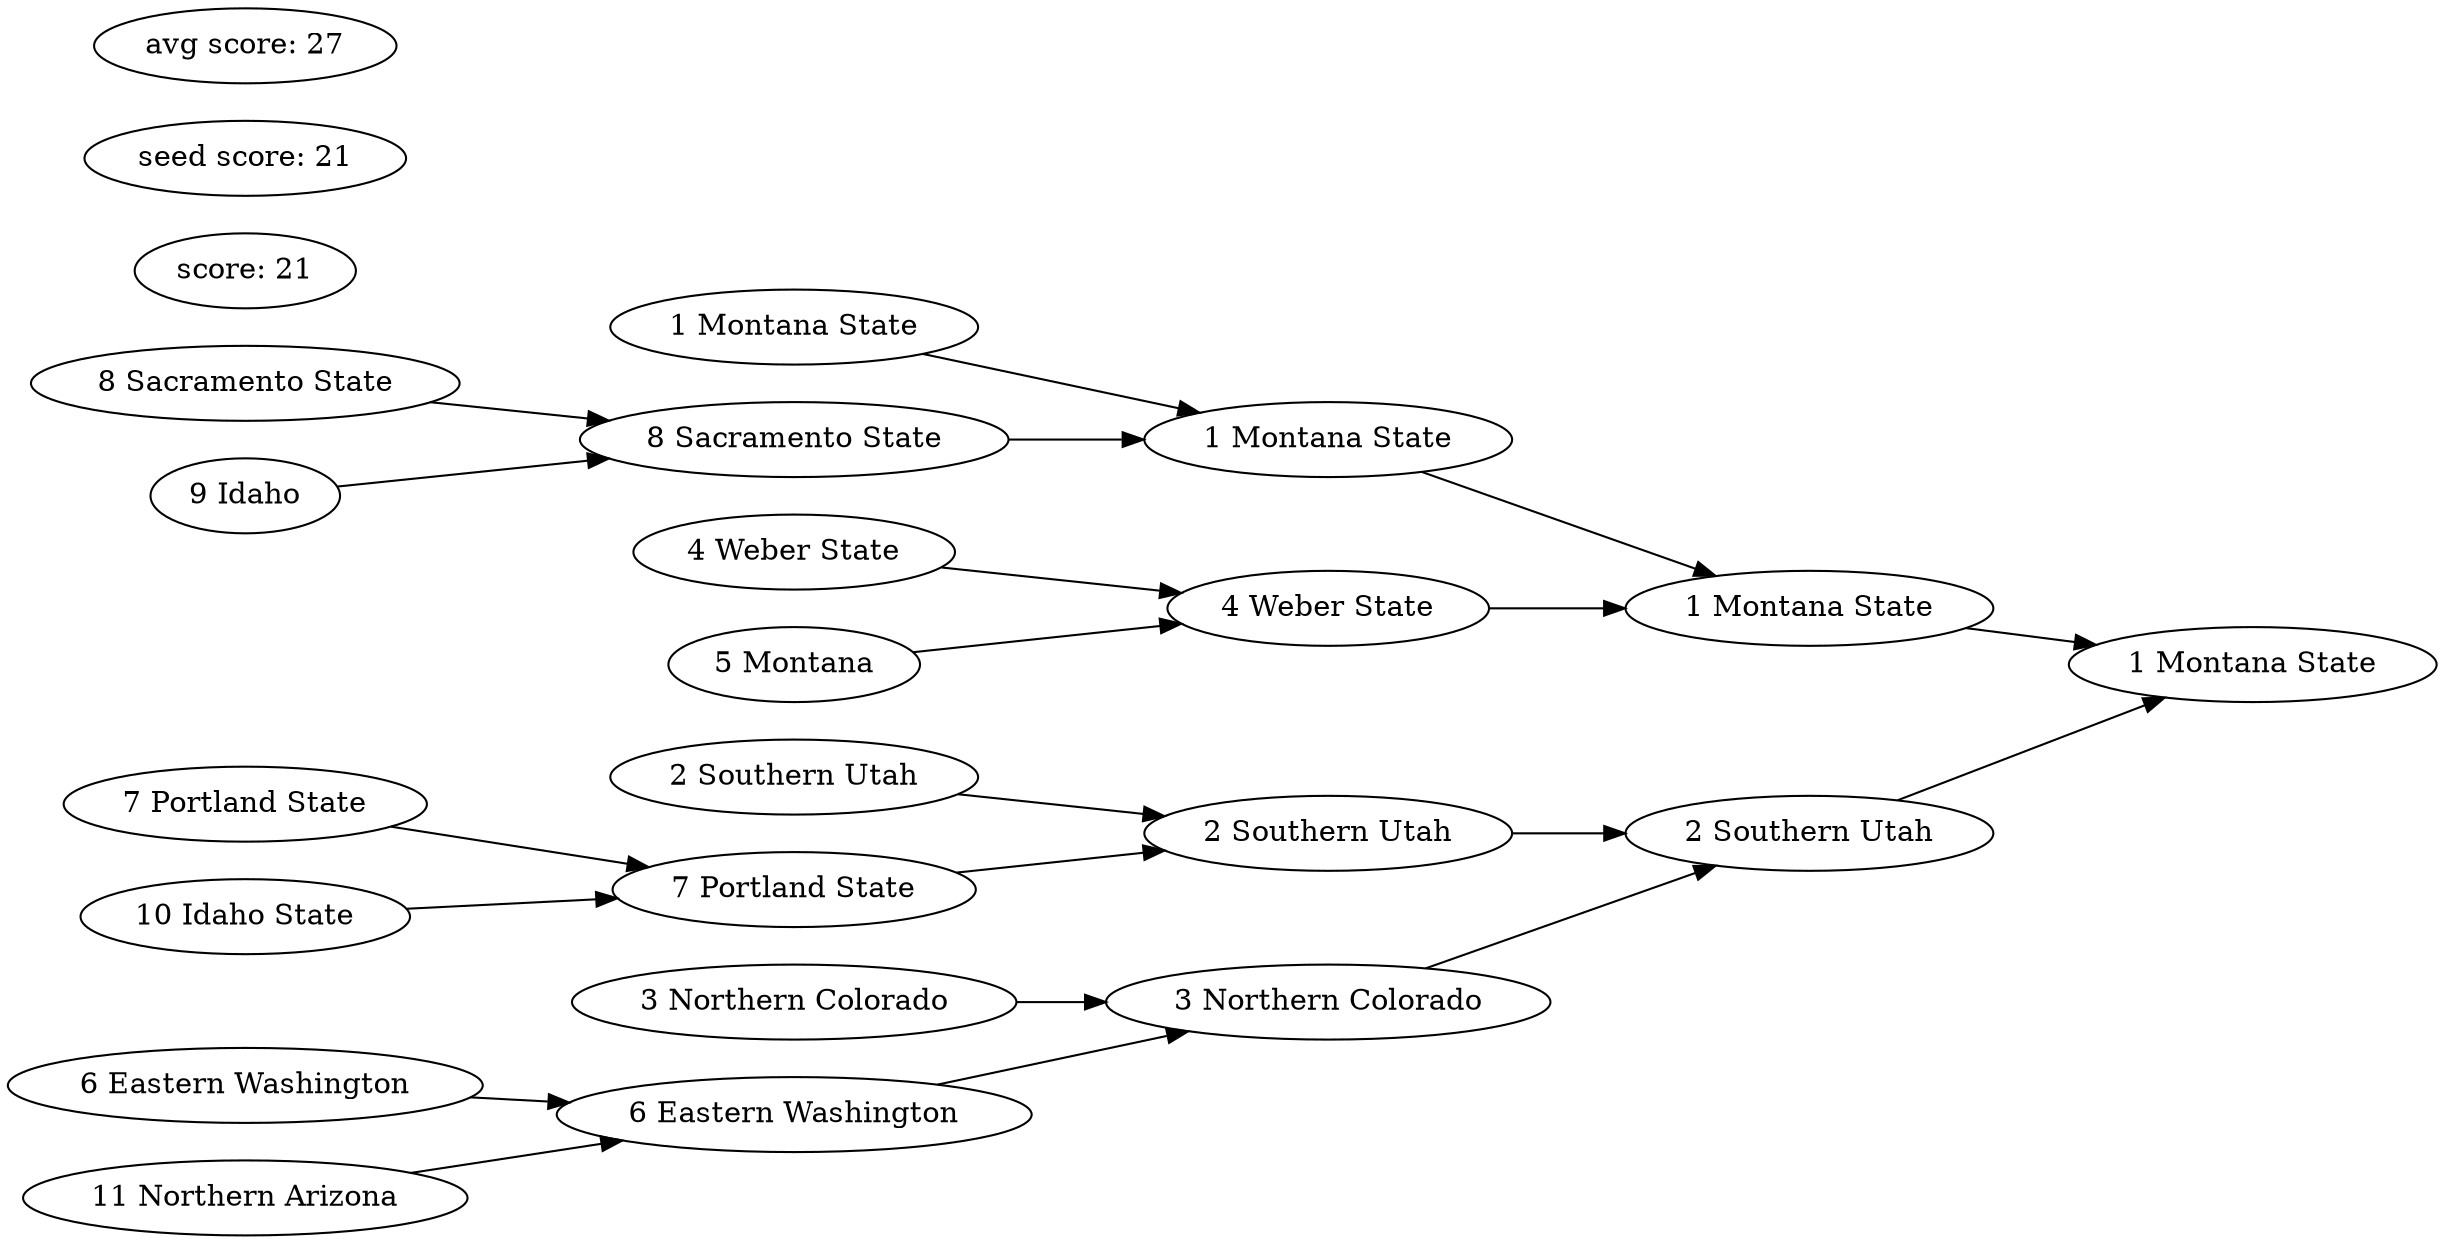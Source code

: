 digraph {
graph [rankdir=LR];"t1" [label="1 Montana State"];
"t2" [label="1 Montana State"];
"t3" [label="1 Montana State"];
"t4" [label="1 Montana State"];
"t5" [label="8 Sacramento State"];
"t6" [label="8 Sacramento State"];
"t7" [label="9 Idaho"];
"t6" -> "t5";
"t7" -> "t5";
"t4" -> "t3";
"t5" -> "t3";
"t8" [label="4 Weber State"];
"t9" [label="4 Weber State"];
"t10" [label="5 Montana"];
"t9" -> "t8";
"t10" -> "t8";
"t3" -> "t2";
"t8" -> "t2";
"t11" [label="2 Southern Utah"];
"t12" [label="2 Southern Utah"];
"t13" [label="2 Southern Utah"];
"t14" [label="7 Portland State"];
"t15" [label="7 Portland State"];
"t16" [label="10 Idaho State"];
"t15" -> "t14";
"t16" -> "t14";
"t13" -> "t12";
"t14" -> "t12";
"t17" [label="3 Northern Colorado"];
"t18" [label="3 Northern Colorado"];
"t19" [label="6 Eastern Washington"];
"t20" [label="6 Eastern Washington"];
"t21" [label="11 Northern Arizona"];
"t20" -> "t19";
"t21" -> "t19";
"t18" -> "t17";
"t19" -> "t17";
"t12" -> "t11";
"t17" -> "t11";
"t2" -> "t1";
"t11" -> "t1";
score [label="score: 21"];
seed [label="seed score: 21"];
max [label="avg score: 27"];
}
